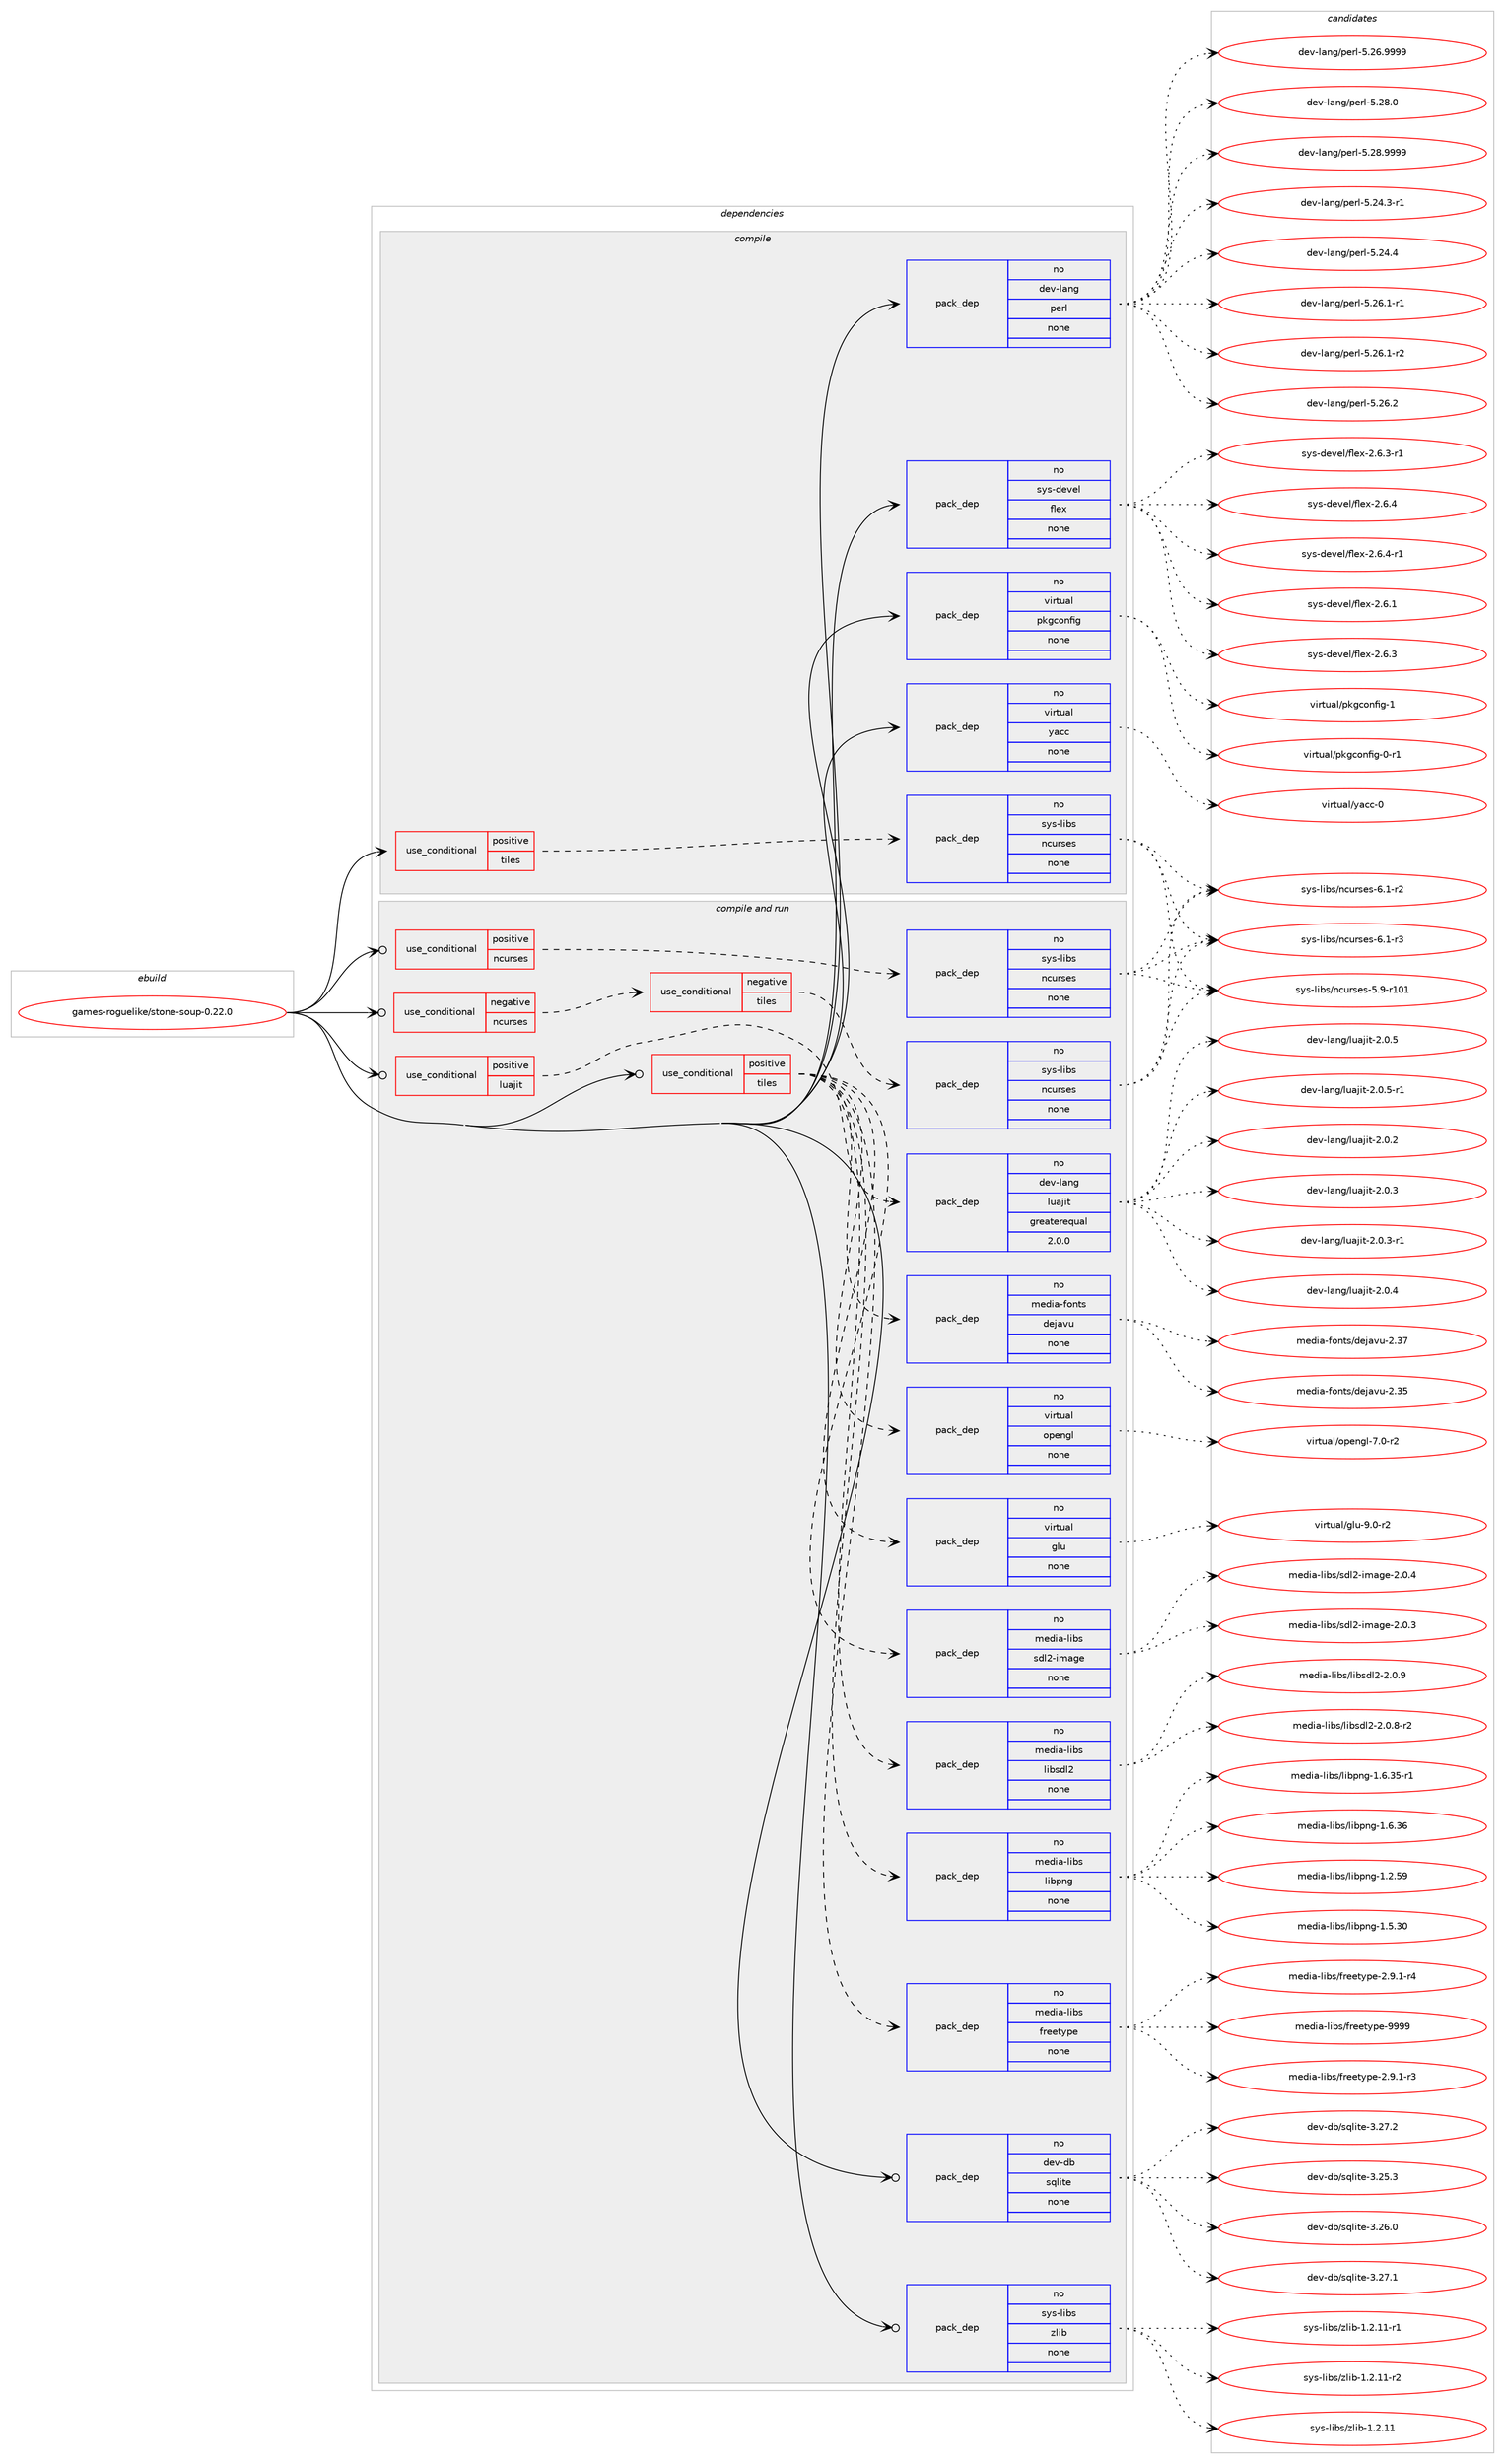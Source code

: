 digraph prolog {

# *************
# Graph options
# *************

newrank=true;
concentrate=true;
compound=true;
graph [rankdir=LR,fontname=Helvetica,fontsize=10,ranksep=1.5];#, ranksep=2.5, nodesep=0.2];
edge  [arrowhead=vee];
node  [fontname=Helvetica,fontsize=10];

# **********
# The ebuild
# **********

subgraph cluster_leftcol {
color=gray;
rank=same;
label=<<i>ebuild</i>>;
id [label="games-roguelike/stone-soup-0.22.0", color=red, width=4, href="../games-roguelike/stone-soup-0.22.0.svg"];
}

# ****************
# The dependencies
# ****************

subgraph cluster_midcol {
color=gray;
label=<<i>dependencies</i>>;
subgraph cluster_compile {
fillcolor="#eeeeee";
style=filled;
label=<<i>compile</i>>;
subgraph cond426969 {
dependency1559918 [label=<<TABLE BORDER="0" CELLBORDER="1" CELLSPACING="0" CELLPADDING="4"><TR><TD ROWSPAN="3" CELLPADDING="10">use_conditional</TD></TR><TR><TD>positive</TD></TR><TR><TD>tiles</TD></TR></TABLE>>, shape=none, color=red];
subgraph pack1108868 {
dependency1559919 [label=<<TABLE BORDER="0" CELLBORDER="1" CELLSPACING="0" CELLPADDING="4" WIDTH="220"><TR><TD ROWSPAN="6" CELLPADDING="30">pack_dep</TD></TR><TR><TD WIDTH="110">no</TD></TR><TR><TD>sys-libs</TD></TR><TR><TD>ncurses</TD></TR><TR><TD>none</TD></TR><TR><TD></TD></TR></TABLE>>, shape=none, color=blue];
}
dependency1559918:e -> dependency1559919:w [weight=20,style="dashed",arrowhead="vee"];
}
id:e -> dependency1559918:w [weight=20,style="solid",arrowhead="vee"];
subgraph pack1108869 {
dependency1559920 [label=<<TABLE BORDER="0" CELLBORDER="1" CELLSPACING="0" CELLPADDING="4" WIDTH="220"><TR><TD ROWSPAN="6" CELLPADDING="30">pack_dep</TD></TR><TR><TD WIDTH="110">no</TD></TR><TR><TD>dev-lang</TD></TR><TR><TD>perl</TD></TR><TR><TD>none</TD></TR><TR><TD></TD></TR></TABLE>>, shape=none, color=blue];
}
id:e -> dependency1559920:w [weight=20,style="solid",arrowhead="vee"];
subgraph pack1108870 {
dependency1559921 [label=<<TABLE BORDER="0" CELLBORDER="1" CELLSPACING="0" CELLPADDING="4" WIDTH="220"><TR><TD ROWSPAN="6" CELLPADDING="30">pack_dep</TD></TR><TR><TD WIDTH="110">no</TD></TR><TR><TD>sys-devel</TD></TR><TR><TD>flex</TD></TR><TR><TD>none</TD></TR><TR><TD></TD></TR></TABLE>>, shape=none, color=blue];
}
id:e -> dependency1559921:w [weight=20,style="solid",arrowhead="vee"];
subgraph pack1108871 {
dependency1559922 [label=<<TABLE BORDER="0" CELLBORDER="1" CELLSPACING="0" CELLPADDING="4" WIDTH="220"><TR><TD ROWSPAN="6" CELLPADDING="30">pack_dep</TD></TR><TR><TD WIDTH="110">no</TD></TR><TR><TD>virtual</TD></TR><TR><TD>pkgconfig</TD></TR><TR><TD>none</TD></TR><TR><TD></TD></TR></TABLE>>, shape=none, color=blue];
}
id:e -> dependency1559922:w [weight=20,style="solid",arrowhead="vee"];
subgraph pack1108872 {
dependency1559923 [label=<<TABLE BORDER="0" CELLBORDER="1" CELLSPACING="0" CELLPADDING="4" WIDTH="220"><TR><TD ROWSPAN="6" CELLPADDING="30">pack_dep</TD></TR><TR><TD WIDTH="110">no</TD></TR><TR><TD>virtual</TD></TR><TR><TD>yacc</TD></TR><TR><TD>none</TD></TR><TR><TD></TD></TR></TABLE>>, shape=none, color=blue];
}
id:e -> dependency1559923:w [weight=20,style="solid",arrowhead="vee"];
}
subgraph cluster_compileandrun {
fillcolor="#eeeeee";
style=filled;
label=<<i>compile and run</i>>;
subgraph cond426970 {
dependency1559924 [label=<<TABLE BORDER="0" CELLBORDER="1" CELLSPACING="0" CELLPADDING="4"><TR><TD ROWSPAN="3" CELLPADDING="10">use_conditional</TD></TR><TR><TD>negative</TD></TR><TR><TD>ncurses</TD></TR></TABLE>>, shape=none, color=red];
subgraph cond426971 {
dependency1559925 [label=<<TABLE BORDER="0" CELLBORDER="1" CELLSPACING="0" CELLPADDING="4"><TR><TD ROWSPAN="3" CELLPADDING="10">use_conditional</TD></TR><TR><TD>negative</TD></TR><TR><TD>tiles</TD></TR></TABLE>>, shape=none, color=red];
subgraph pack1108873 {
dependency1559926 [label=<<TABLE BORDER="0" CELLBORDER="1" CELLSPACING="0" CELLPADDING="4" WIDTH="220"><TR><TD ROWSPAN="6" CELLPADDING="30">pack_dep</TD></TR><TR><TD WIDTH="110">no</TD></TR><TR><TD>sys-libs</TD></TR><TR><TD>ncurses</TD></TR><TR><TD>none</TD></TR><TR><TD></TD></TR></TABLE>>, shape=none, color=blue];
}
dependency1559925:e -> dependency1559926:w [weight=20,style="dashed",arrowhead="vee"];
}
dependency1559924:e -> dependency1559925:w [weight=20,style="dashed",arrowhead="vee"];
}
id:e -> dependency1559924:w [weight=20,style="solid",arrowhead="odotvee"];
subgraph cond426972 {
dependency1559927 [label=<<TABLE BORDER="0" CELLBORDER="1" CELLSPACING="0" CELLPADDING="4"><TR><TD ROWSPAN="3" CELLPADDING="10">use_conditional</TD></TR><TR><TD>positive</TD></TR><TR><TD>luajit</TD></TR></TABLE>>, shape=none, color=red];
subgraph pack1108874 {
dependency1559928 [label=<<TABLE BORDER="0" CELLBORDER="1" CELLSPACING="0" CELLPADDING="4" WIDTH="220"><TR><TD ROWSPAN="6" CELLPADDING="30">pack_dep</TD></TR><TR><TD WIDTH="110">no</TD></TR><TR><TD>dev-lang</TD></TR><TR><TD>luajit</TD></TR><TR><TD>greaterequal</TD></TR><TR><TD>2.0.0</TD></TR></TABLE>>, shape=none, color=blue];
}
dependency1559927:e -> dependency1559928:w [weight=20,style="dashed",arrowhead="vee"];
}
id:e -> dependency1559927:w [weight=20,style="solid",arrowhead="odotvee"];
subgraph cond426973 {
dependency1559929 [label=<<TABLE BORDER="0" CELLBORDER="1" CELLSPACING="0" CELLPADDING="4"><TR><TD ROWSPAN="3" CELLPADDING="10">use_conditional</TD></TR><TR><TD>positive</TD></TR><TR><TD>ncurses</TD></TR></TABLE>>, shape=none, color=red];
subgraph pack1108875 {
dependency1559930 [label=<<TABLE BORDER="0" CELLBORDER="1" CELLSPACING="0" CELLPADDING="4" WIDTH="220"><TR><TD ROWSPAN="6" CELLPADDING="30">pack_dep</TD></TR><TR><TD WIDTH="110">no</TD></TR><TR><TD>sys-libs</TD></TR><TR><TD>ncurses</TD></TR><TR><TD>none</TD></TR><TR><TD></TD></TR></TABLE>>, shape=none, color=blue];
}
dependency1559929:e -> dependency1559930:w [weight=20,style="dashed",arrowhead="vee"];
}
id:e -> dependency1559929:w [weight=20,style="solid",arrowhead="odotvee"];
subgraph cond426974 {
dependency1559931 [label=<<TABLE BORDER="0" CELLBORDER="1" CELLSPACING="0" CELLPADDING="4"><TR><TD ROWSPAN="3" CELLPADDING="10">use_conditional</TD></TR><TR><TD>positive</TD></TR><TR><TD>tiles</TD></TR></TABLE>>, shape=none, color=red];
subgraph pack1108876 {
dependency1559932 [label=<<TABLE BORDER="0" CELLBORDER="1" CELLSPACING="0" CELLPADDING="4" WIDTH="220"><TR><TD ROWSPAN="6" CELLPADDING="30">pack_dep</TD></TR><TR><TD WIDTH="110">no</TD></TR><TR><TD>media-fonts</TD></TR><TR><TD>dejavu</TD></TR><TR><TD>none</TD></TR><TR><TD></TD></TR></TABLE>>, shape=none, color=blue];
}
dependency1559931:e -> dependency1559932:w [weight=20,style="dashed",arrowhead="vee"];
subgraph pack1108877 {
dependency1559933 [label=<<TABLE BORDER="0" CELLBORDER="1" CELLSPACING="0" CELLPADDING="4" WIDTH="220"><TR><TD ROWSPAN="6" CELLPADDING="30">pack_dep</TD></TR><TR><TD WIDTH="110">no</TD></TR><TR><TD>media-libs</TD></TR><TR><TD>freetype</TD></TR><TR><TD>none</TD></TR><TR><TD></TD></TR></TABLE>>, shape=none, color=blue];
}
dependency1559931:e -> dependency1559933:w [weight=20,style="dashed",arrowhead="vee"];
subgraph pack1108878 {
dependency1559934 [label=<<TABLE BORDER="0" CELLBORDER="1" CELLSPACING="0" CELLPADDING="4" WIDTH="220"><TR><TD ROWSPAN="6" CELLPADDING="30">pack_dep</TD></TR><TR><TD WIDTH="110">no</TD></TR><TR><TD>media-libs</TD></TR><TR><TD>libpng</TD></TR><TR><TD>none</TD></TR><TR><TD></TD></TR></TABLE>>, shape=none, color=blue];
}
dependency1559931:e -> dependency1559934:w [weight=20,style="dashed",arrowhead="vee"];
subgraph pack1108879 {
dependency1559935 [label=<<TABLE BORDER="0" CELLBORDER="1" CELLSPACING="0" CELLPADDING="4" WIDTH="220"><TR><TD ROWSPAN="6" CELLPADDING="30">pack_dep</TD></TR><TR><TD WIDTH="110">no</TD></TR><TR><TD>media-libs</TD></TR><TR><TD>libsdl2</TD></TR><TR><TD>none</TD></TR><TR><TD></TD></TR></TABLE>>, shape=none, color=blue];
}
dependency1559931:e -> dependency1559935:w [weight=20,style="dashed",arrowhead="vee"];
subgraph pack1108880 {
dependency1559936 [label=<<TABLE BORDER="0" CELLBORDER="1" CELLSPACING="0" CELLPADDING="4" WIDTH="220"><TR><TD ROWSPAN="6" CELLPADDING="30">pack_dep</TD></TR><TR><TD WIDTH="110">no</TD></TR><TR><TD>media-libs</TD></TR><TR><TD>sdl2-image</TD></TR><TR><TD>none</TD></TR><TR><TD></TD></TR></TABLE>>, shape=none, color=blue];
}
dependency1559931:e -> dependency1559936:w [weight=20,style="dashed",arrowhead="vee"];
subgraph pack1108881 {
dependency1559937 [label=<<TABLE BORDER="0" CELLBORDER="1" CELLSPACING="0" CELLPADDING="4" WIDTH="220"><TR><TD ROWSPAN="6" CELLPADDING="30">pack_dep</TD></TR><TR><TD WIDTH="110">no</TD></TR><TR><TD>virtual</TD></TR><TR><TD>glu</TD></TR><TR><TD>none</TD></TR><TR><TD></TD></TR></TABLE>>, shape=none, color=blue];
}
dependency1559931:e -> dependency1559937:w [weight=20,style="dashed",arrowhead="vee"];
subgraph pack1108882 {
dependency1559938 [label=<<TABLE BORDER="0" CELLBORDER="1" CELLSPACING="0" CELLPADDING="4" WIDTH="220"><TR><TD ROWSPAN="6" CELLPADDING="30">pack_dep</TD></TR><TR><TD WIDTH="110">no</TD></TR><TR><TD>virtual</TD></TR><TR><TD>opengl</TD></TR><TR><TD>none</TD></TR><TR><TD></TD></TR></TABLE>>, shape=none, color=blue];
}
dependency1559931:e -> dependency1559938:w [weight=20,style="dashed",arrowhead="vee"];
}
id:e -> dependency1559931:w [weight=20,style="solid",arrowhead="odotvee"];
subgraph pack1108883 {
dependency1559939 [label=<<TABLE BORDER="0" CELLBORDER="1" CELLSPACING="0" CELLPADDING="4" WIDTH="220"><TR><TD ROWSPAN="6" CELLPADDING="30">pack_dep</TD></TR><TR><TD WIDTH="110">no</TD></TR><TR><TD>dev-db</TD></TR><TR><TD>sqlite</TD></TR><TR><TD>none</TD></TR><TR><TD></TD></TR></TABLE>>, shape=none, color=blue];
}
id:e -> dependency1559939:w [weight=20,style="solid",arrowhead="odotvee"];
subgraph pack1108884 {
dependency1559940 [label=<<TABLE BORDER="0" CELLBORDER="1" CELLSPACING="0" CELLPADDING="4" WIDTH="220"><TR><TD ROWSPAN="6" CELLPADDING="30">pack_dep</TD></TR><TR><TD WIDTH="110">no</TD></TR><TR><TD>sys-libs</TD></TR><TR><TD>zlib</TD></TR><TR><TD>none</TD></TR><TR><TD></TD></TR></TABLE>>, shape=none, color=blue];
}
id:e -> dependency1559940:w [weight=20,style="solid",arrowhead="odotvee"];
}
subgraph cluster_run {
fillcolor="#eeeeee";
style=filled;
label=<<i>run</i>>;
}
}

# **************
# The candidates
# **************

subgraph cluster_choices {
rank=same;
color=gray;
label=<<i>candidates</i>>;

subgraph choice1108868 {
color=black;
nodesep=1;
choice115121115451081059811547110991171141151011154553465745114494849 [label="sys-libs/ncurses-5.9-r101", color=red, width=4,href="../sys-libs/ncurses-5.9-r101.svg"];
choice11512111545108105981154711099117114115101115455446494511450 [label="sys-libs/ncurses-6.1-r2", color=red, width=4,href="../sys-libs/ncurses-6.1-r2.svg"];
choice11512111545108105981154711099117114115101115455446494511451 [label="sys-libs/ncurses-6.1-r3", color=red, width=4,href="../sys-libs/ncurses-6.1-r3.svg"];
dependency1559919:e -> choice115121115451081059811547110991171141151011154553465745114494849:w [style=dotted,weight="100"];
dependency1559919:e -> choice11512111545108105981154711099117114115101115455446494511450:w [style=dotted,weight="100"];
dependency1559919:e -> choice11512111545108105981154711099117114115101115455446494511451:w [style=dotted,weight="100"];
}
subgraph choice1108869 {
color=black;
nodesep=1;
choice100101118451089711010347112101114108455346505246514511449 [label="dev-lang/perl-5.24.3-r1", color=red, width=4,href="../dev-lang/perl-5.24.3-r1.svg"];
choice10010111845108971101034711210111410845534650524652 [label="dev-lang/perl-5.24.4", color=red, width=4,href="../dev-lang/perl-5.24.4.svg"];
choice100101118451089711010347112101114108455346505446494511449 [label="dev-lang/perl-5.26.1-r1", color=red, width=4,href="../dev-lang/perl-5.26.1-r1.svg"];
choice100101118451089711010347112101114108455346505446494511450 [label="dev-lang/perl-5.26.1-r2", color=red, width=4,href="../dev-lang/perl-5.26.1-r2.svg"];
choice10010111845108971101034711210111410845534650544650 [label="dev-lang/perl-5.26.2", color=red, width=4,href="../dev-lang/perl-5.26.2.svg"];
choice10010111845108971101034711210111410845534650544657575757 [label="dev-lang/perl-5.26.9999", color=red, width=4,href="../dev-lang/perl-5.26.9999.svg"];
choice10010111845108971101034711210111410845534650564648 [label="dev-lang/perl-5.28.0", color=red, width=4,href="../dev-lang/perl-5.28.0.svg"];
choice10010111845108971101034711210111410845534650564657575757 [label="dev-lang/perl-5.28.9999", color=red, width=4,href="../dev-lang/perl-5.28.9999.svg"];
dependency1559920:e -> choice100101118451089711010347112101114108455346505246514511449:w [style=dotted,weight="100"];
dependency1559920:e -> choice10010111845108971101034711210111410845534650524652:w [style=dotted,weight="100"];
dependency1559920:e -> choice100101118451089711010347112101114108455346505446494511449:w [style=dotted,weight="100"];
dependency1559920:e -> choice100101118451089711010347112101114108455346505446494511450:w [style=dotted,weight="100"];
dependency1559920:e -> choice10010111845108971101034711210111410845534650544650:w [style=dotted,weight="100"];
dependency1559920:e -> choice10010111845108971101034711210111410845534650544657575757:w [style=dotted,weight="100"];
dependency1559920:e -> choice10010111845108971101034711210111410845534650564648:w [style=dotted,weight="100"];
dependency1559920:e -> choice10010111845108971101034711210111410845534650564657575757:w [style=dotted,weight="100"];
}
subgraph choice1108870 {
color=black;
nodesep=1;
choice1151211154510010111810110847102108101120455046544649 [label="sys-devel/flex-2.6.1", color=red, width=4,href="../sys-devel/flex-2.6.1.svg"];
choice1151211154510010111810110847102108101120455046544651 [label="sys-devel/flex-2.6.3", color=red, width=4,href="../sys-devel/flex-2.6.3.svg"];
choice11512111545100101118101108471021081011204550465446514511449 [label="sys-devel/flex-2.6.3-r1", color=red, width=4,href="../sys-devel/flex-2.6.3-r1.svg"];
choice1151211154510010111810110847102108101120455046544652 [label="sys-devel/flex-2.6.4", color=red, width=4,href="../sys-devel/flex-2.6.4.svg"];
choice11512111545100101118101108471021081011204550465446524511449 [label="sys-devel/flex-2.6.4-r1", color=red, width=4,href="../sys-devel/flex-2.6.4-r1.svg"];
dependency1559921:e -> choice1151211154510010111810110847102108101120455046544649:w [style=dotted,weight="100"];
dependency1559921:e -> choice1151211154510010111810110847102108101120455046544651:w [style=dotted,weight="100"];
dependency1559921:e -> choice11512111545100101118101108471021081011204550465446514511449:w [style=dotted,weight="100"];
dependency1559921:e -> choice1151211154510010111810110847102108101120455046544652:w [style=dotted,weight="100"];
dependency1559921:e -> choice11512111545100101118101108471021081011204550465446524511449:w [style=dotted,weight="100"];
}
subgraph choice1108871 {
color=black;
nodesep=1;
choice11810511411611797108471121071039911111010210510345484511449 [label="virtual/pkgconfig-0-r1", color=red, width=4,href="../virtual/pkgconfig-0-r1.svg"];
choice1181051141161179710847112107103991111101021051034549 [label="virtual/pkgconfig-1", color=red, width=4,href="../virtual/pkgconfig-1.svg"];
dependency1559922:e -> choice11810511411611797108471121071039911111010210510345484511449:w [style=dotted,weight="100"];
dependency1559922:e -> choice1181051141161179710847112107103991111101021051034549:w [style=dotted,weight="100"];
}
subgraph choice1108872 {
color=black;
nodesep=1;
choice11810511411611797108471219799994548 [label="virtual/yacc-0", color=red, width=4,href="../virtual/yacc-0.svg"];
dependency1559923:e -> choice11810511411611797108471219799994548:w [style=dotted,weight="100"];
}
subgraph choice1108873 {
color=black;
nodesep=1;
choice115121115451081059811547110991171141151011154553465745114494849 [label="sys-libs/ncurses-5.9-r101", color=red, width=4,href="../sys-libs/ncurses-5.9-r101.svg"];
choice11512111545108105981154711099117114115101115455446494511450 [label="sys-libs/ncurses-6.1-r2", color=red, width=4,href="../sys-libs/ncurses-6.1-r2.svg"];
choice11512111545108105981154711099117114115101115455446494511451 [label="sys-libs/ncurses-6.1-r3", color=red, width=4,href="../sys-libs/ncurses-6.1-r3.svg"];
dependency1559926:e -> choice115121115451081059811547110991171141151011154553465745114494849:w [style=dotted,weight="100"];
dependency1559926:e -> choice11512111545108105981154711099117114115101115455446494511450:w [style=dotted,weight="100"];
dependency1559926:e -> choice11512111545108105981154711099117114115101115455446494511451:w [style=dotted,weight="100"];
}
subgraph choice1108874 {
color=black;
nodesep=1;
choice10010111845108971101034710811797106105116455046484650 [label="dev-lang/luajit-2.0.2", color=red, width=4,href="../dev-lang/luajit-2.0.2.svg"];
choice10010111845108971101034710811797106105116455046484651 [label="dev-lang/luajit-2.0.3", color=red, width=4,href="../dev-lang/luajit-2.0.3.svg"];
choice100101118451089711010347108117971061051164550464846514511449 [label="dev-lang/luajit-2.0.3-r1", color=red, width=4,href="../dev-lang/luajit-2.0.3-r1.svg"];
choice10010111845108971101034710811797106105116455046484652 [label="dev-lang/luajit-2.0.4", color=red, width=4,href="../dev-lang/luajit-2.0.4.svg"];
choice10010111845108971101034710811797106105116455046484653 [label="dev-lang/luajit-2.0.5", color=red, width=4,href="../dev-lang/luajit-2.0.5.svg"];
choice100101118451089711010347108117971061051164550464846534511449 [label="dev-lang/luajit-2.0.5-r1", color=red, width=4,href="../dev-lang/luajit-2.0.5-r1.svg"];
dependency1559928:e -> choice10010111845108971101034710811797106105116455046484650:w [style=dotted,weight="100"];
dependency1559928:e -> choice10010111845108971101034710811797106105116455046484651:w [style=dotted,weight="100"];
dependency1559928:e -> choice100101118451089711010347108117971061051164550464846514511449:w [style=dotted,weight="100"];
dependency1559928:e -> choice10010111845108971101034710811797106105116455046484652:w [style=dotted,weight="100"];
dependency1559928:e -> choice10010111845108971101034710811797106105116455046484653:w [style=dotted,weight="100"];
dependency1559928:e -> choice100101118451089711010347108117971061051164550464846534511449:w [style=dotted,weight="100"];
}
subgraph choice1108875 {
color=black;
nodesep=1;
choice115121115451081059811547110991171141151011154553465745114494849 [label="sys-libs/ncurses-5.9-r101", color=red, width=4,href="../sys-libs/ncurses-5.9-r101.svg"];
choice11512111545108105981154711099117114115101115455446494511450 [label="sys-libs/ncurses-6.1-r2", color=red, width=4,href="../sys-libs/ncurses-6.1-r2.svg"];
choice11512111545108105981154711099117114115101115455446494511451 [label="sys-libs/ncurses-6.1-r3", color=red, width=4,href="../sys-libs/ncurses-6.1-r3.svg"];
dependency1559930:e -> choice115121115451081059811547110991171141151011154553465745114494849:w [style=dotted,weight="100"];
dependency1559930:e -> choice11512111545108105981154711099117114115101115455446494511450:w [style=dotted,weight="100"];
dependency1559930:e -> choice11512111545108105981154711099117114115101115455446494511451:w [style=dotted,weight="100"];
}
subgraph choice1108876 {
color=black;
nodesep=1;
choice109101100105974510211111011611547100101106971181174550465153 [label="media-fonts/dejavu-2.35", color=red, width=4,href="../media-fonts/dejavu-2.35.svg"];
choice109101100105974510211111011611547100101106971181174550465155 [label="media-fonts/dejavu-2.37", color=red, width=4,href="../media-fonts/dejavu-2.37.svg"];
dependency1559932:e -> choice109101100105974510211111011611547100101106971181174550465153:w [style=dotted,weight="100"];
dependency1559932:e -> choice109101100105974510211111011611547100101106971181174550465155:w [style=dotted,weight="100"];
}
subgraph choice1108877 {
color=black;
nodesep=1;
choice109101100105974510810598115471021141011011161211121014550465746494511451 [label="media-libs/freetype-2.9.1-r3", color=red, width=4,href="../media-libs/freetype-2.9.1-r3.svg"];
choice109101100105974510810598115471021141011011161211121014550465746494511452 [label="media-libs/freetype-2.9.1-r4", color=red, width=4,href="../media-libs/freetype-2.9.1-r4.svg"];
choice109101100105974510810598115471021141011011161211121014557575757 [label="media-libs/freetype-9999", color=red, width=4,href="../media-libs/freetype-9999.svg"];
dependency1559933:e -> choice109101100105974510810598115471021141011011161211121014550465746494511451:w [style=dotted,weight="100"];
dependency1559933:e -> choice109101100105974510810598115471021141011011161211121014550465746494511452:w [style=dotted,weight="100"];
dependency1559933:e -> choice109101100105974510810598115471021141011011161211121014557575757:w [style=dotted,weight="100"];
}
subgraph choice1108878 {
color=black;
nodesep=1;
choice109101100105974510810598115471081059811211010345494650465357 [label="media-libs/libpng-1.2.59", color=red, width=4,href="../media-libs/libpng-1.2.59.svg"];
choice109101100105974510810598115471081059811211010345494653465148 [label="media-libs/libpng-1.5.30", color=red, width=4,href="../media-libs/libpng-1.5.30.svg"];
choice1091011001059745108105981154710810598112110103454946544651534511449 [label="media-libs/libpng-1.6.35-r1", color=red, width=4,href="../media-libs/libpng-1.6.35-r1.svg"];
choice109101100105974510810598115471081059811211010345494654465154 [label="media-libs/libpng-1.6.36", color=red, width=4,href="../media-libs/libpng-1.6.36.svg"];
dependency1559934:e -> choice109101100105974510810598115471081059811211010345494650465357:w [style=dotted,weight="100"];
dependency1559934:e -> choice109101100105974510810598115471081059811211010345494653465148:w [style=dotted,weight="100"];
dependency1559934:e -> choice1091011001059745108105981154710810598112110103454946544651534511449:w [style=dotted,weight="100"];
dependency1559934:e -> choice109101100105974510810598115471081059811211010345494654465154:w [style=dotted,weight="100"];
}
subgraph choice1108879 {
color=black;
nodesep=1;
choice1091011001059745108105981154710810598115100108504550464846564511450 [label="media-libs/libsdl2-2.0.8-r2", color=red, width=4,href="../media-libs/libsdl2-2.0.8-r2.svg"];
choice109101100105974510810598115471081059811510010850455046484657 [label="media-libs/libsdl2-2.0.9", color=red, width=4,href="../media-libs/libsdl2-2.0.9.svg"];
dependency1559935:e -> choice1091011001059745108105981154710810598115100108504550464846564511450:w [style=dotted,weight="100"];
dependency1559935:e -> choice109101100105974510810598115471081059811510010850455046484657:w [style=dotted,weight="100"];
}
subgraph choice1108880 {
color=black;
nodesep=1;
choice10910110010597451081059811547115100108504510510997103101455046484651 [label="media-libs/sdl2-image-2.0.3", color=red, width=4,href="../media-libs/sdl2-image-2.0.3.svg"];
choice10910110010597451081059811547115100108504510510997103101455046484652 [label="media-libs/sdl2-image-2.0.4", color=red, width=4,href="../media-libs/sdl2-image-2.0.4.svg"];
dependency1559936:e -> choice10910110010597451081059811547115100108504510510997103101455046484651:w [style=dotted,weight="100"];
dependency1559936:e -> choice10910110010597451081059811547115100108504510510997103101455046484652:w [style=dotted,weight="100"];
}
subgraph choice1108881 {
color=black;
nodesep=1;
choice1181051141161179710847103108117455746484511450 [label="virtual/glu-9.0-r2", color=red, width=4,href="../virtual/glu-9.0-r2.svg"];
dependency1559937:e -> choice1181051141161179710847103108117455746484511450:w [style=dotted,weight="100"];
}
subgraph choice1108882 {
color=black;
nodesep=1;
choice1181051141161179710847111112101110103108455546484511450 [label="virtual/opengl-7.0-r2", color=red, width=4,href="../virtual/opengl-7.0-r2.svg"];
dependency1559938:e -> choice1181051141161179710847111112101110103108455546484511450:w [style=dotted,weight="100"];
}
subgraph choice1108883 {
color=black;
nodesep=1;
choice10010111845100984711511310810511610145514650534651 [label="dev-db/sqlite-3.25.3", color=red, width=4,href="../dev-db/sqlite-3.25.3.svg"];
choice10010111845100984711511310810511610145514650544648 [label="dev-db/sqlite-3.26.0", color=red, width=4,href="../dev-db/sqlite-3.26.0.svg"];
choice10010111845100984711511310810511610145514650554649 [label="dev-db/sqlite-3.27.1", color=red, width=4,href="../dev-db/sqlite-3.27.1.svg"];
choice10010111845100984711511310810511610145514650554650 [label="dev-db/sqlite-3.27.2", color=red, width=4,href="../dev-db/sqlite-3.27.2.svg"];
dependency1559939:e -> choice10010111845100984711511310810511610145514650534651:w [style=dotted,weight="100"];
dependency1559939:e -> choice10010111845100984711511310810511610145514650544648:w [style=dotted,weight="100"];
dependency1559939:e -> choice10010111845100984711511310810511610145514650554649:w [style=dotted,weight="100"];
dependency1559939:e -> choice10010111845100984711511310810511610145514650554650:w [style=dotted,weight="100"];
}
subgraph choice1108884 {
color=black;
nodesep=1;
choice1151211154510810598115471221081059845494650464949 [label="sys-libs/zlib-1.2.11", color=red, width=4,href="../sys-libs/zlib-1.2.11.svg"];
choice11512111545108105981154712210810598454946504649494511449 [label="sys-libs/zlib-1.2.11-r1", color=red, width=4,href="../sys-libs/zlib-1.2.11-r1.svg"];
choice11512111545108105981154712210810598454946504649494511450 [label="sys-libs/zlib-1.2.11-r2", color=red, width=4,href="../sys-libs/zlib-1.2.11-r2.svg"];
dependency1559940:e -> choice1151211154510810598115471221081059845494650464949:w [style=dotted,weight="100"];
dependency1559940:e -> choice11512111545108105981154712210810598454946504649494511449:w [style=dotted,weight="100"];
dependency1559940:e -> choice11512111545108105981154712210810598454946504649494511450:w [style=dotted,weight="100"];
}
}

}
